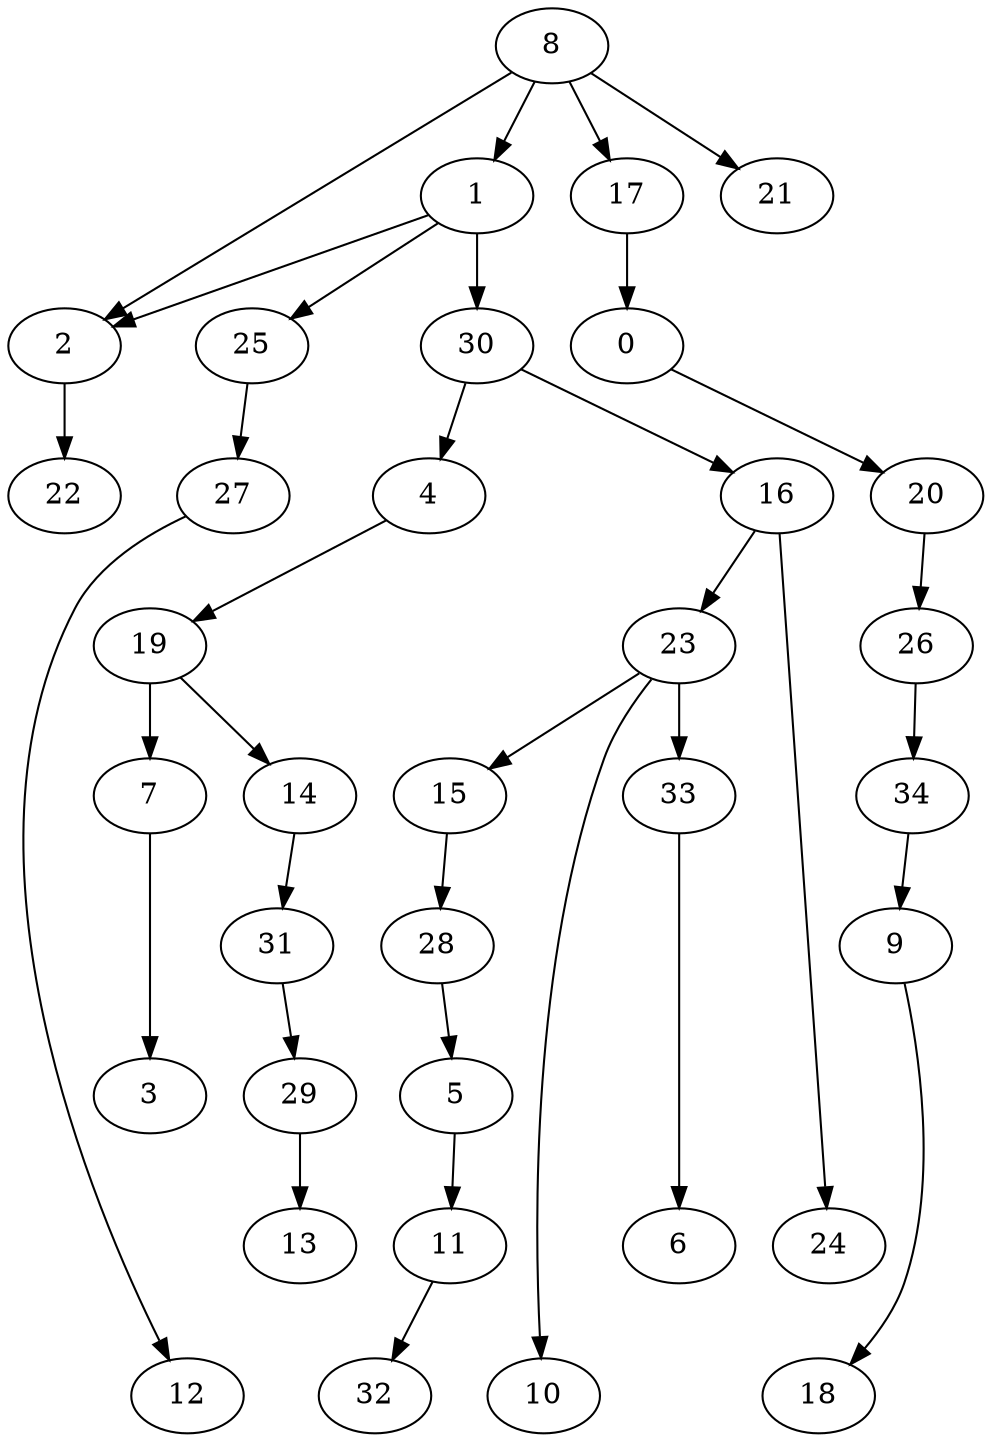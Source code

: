digraph G {
    0;
    20;
    26;
    34;
    1;
    2;
    25;
    30;
    22;
    27;
    4;
    16;
    12;
    19;
    23;
    24;
    7;
    14;
    3;
    31;
    5;
    11;
    32;
    8;
    17;
    21;
    9;
    18;
    29;
    13;
    15;
    28;
    10;
    33;
    6;
    0 -> 20 [weight=0];
    20 -> 26 [weight=0];
    26 -> 34 [weight=0];
    34 -> 9 [weight=0];
    1 -> 2 [weight=0];
    1 -> 25 [weight=0];
    1 -> 30 [weight=1];
    2 -> 22 [weight=2];
    25 -> 27 [weight=0];
    30 -> 4 [weight=0];
    30 -> 16 [weight=0];
    27 -> 12 [weight=0];
    4 -> 19 [weight=0];
    16 -> 23 [weight=0];
    16 -> 24 [weight=0];
    19 -> 7 [weight=1];
    19 -> 14 [weight=0];
    23 -> 15 [weight=0];
    23 -> 10 [weight=0];
    23 -> 33 [weight=1];
    7 -> 3 [weight=0];
    14 -> 31 [weight=0];
    31 -> 29 [weight=0];
    5 -> 11 [weight=0];
    11 -> 32 [weight=0];
    8 -> 1 [weight=1];
    8 -> 2 [weight=0];
    8 -> 17 [weight=0];
    8 -> 21 [weight=1];
    17 -> 0 [weight=0];
    9 -> 18 [weight=0];
    29 -> 13 [weight=1];
    15 -> 28 [weight=0];
    28 -> 5 [weight=0];
    33 -> 6 [weight=0];
}
